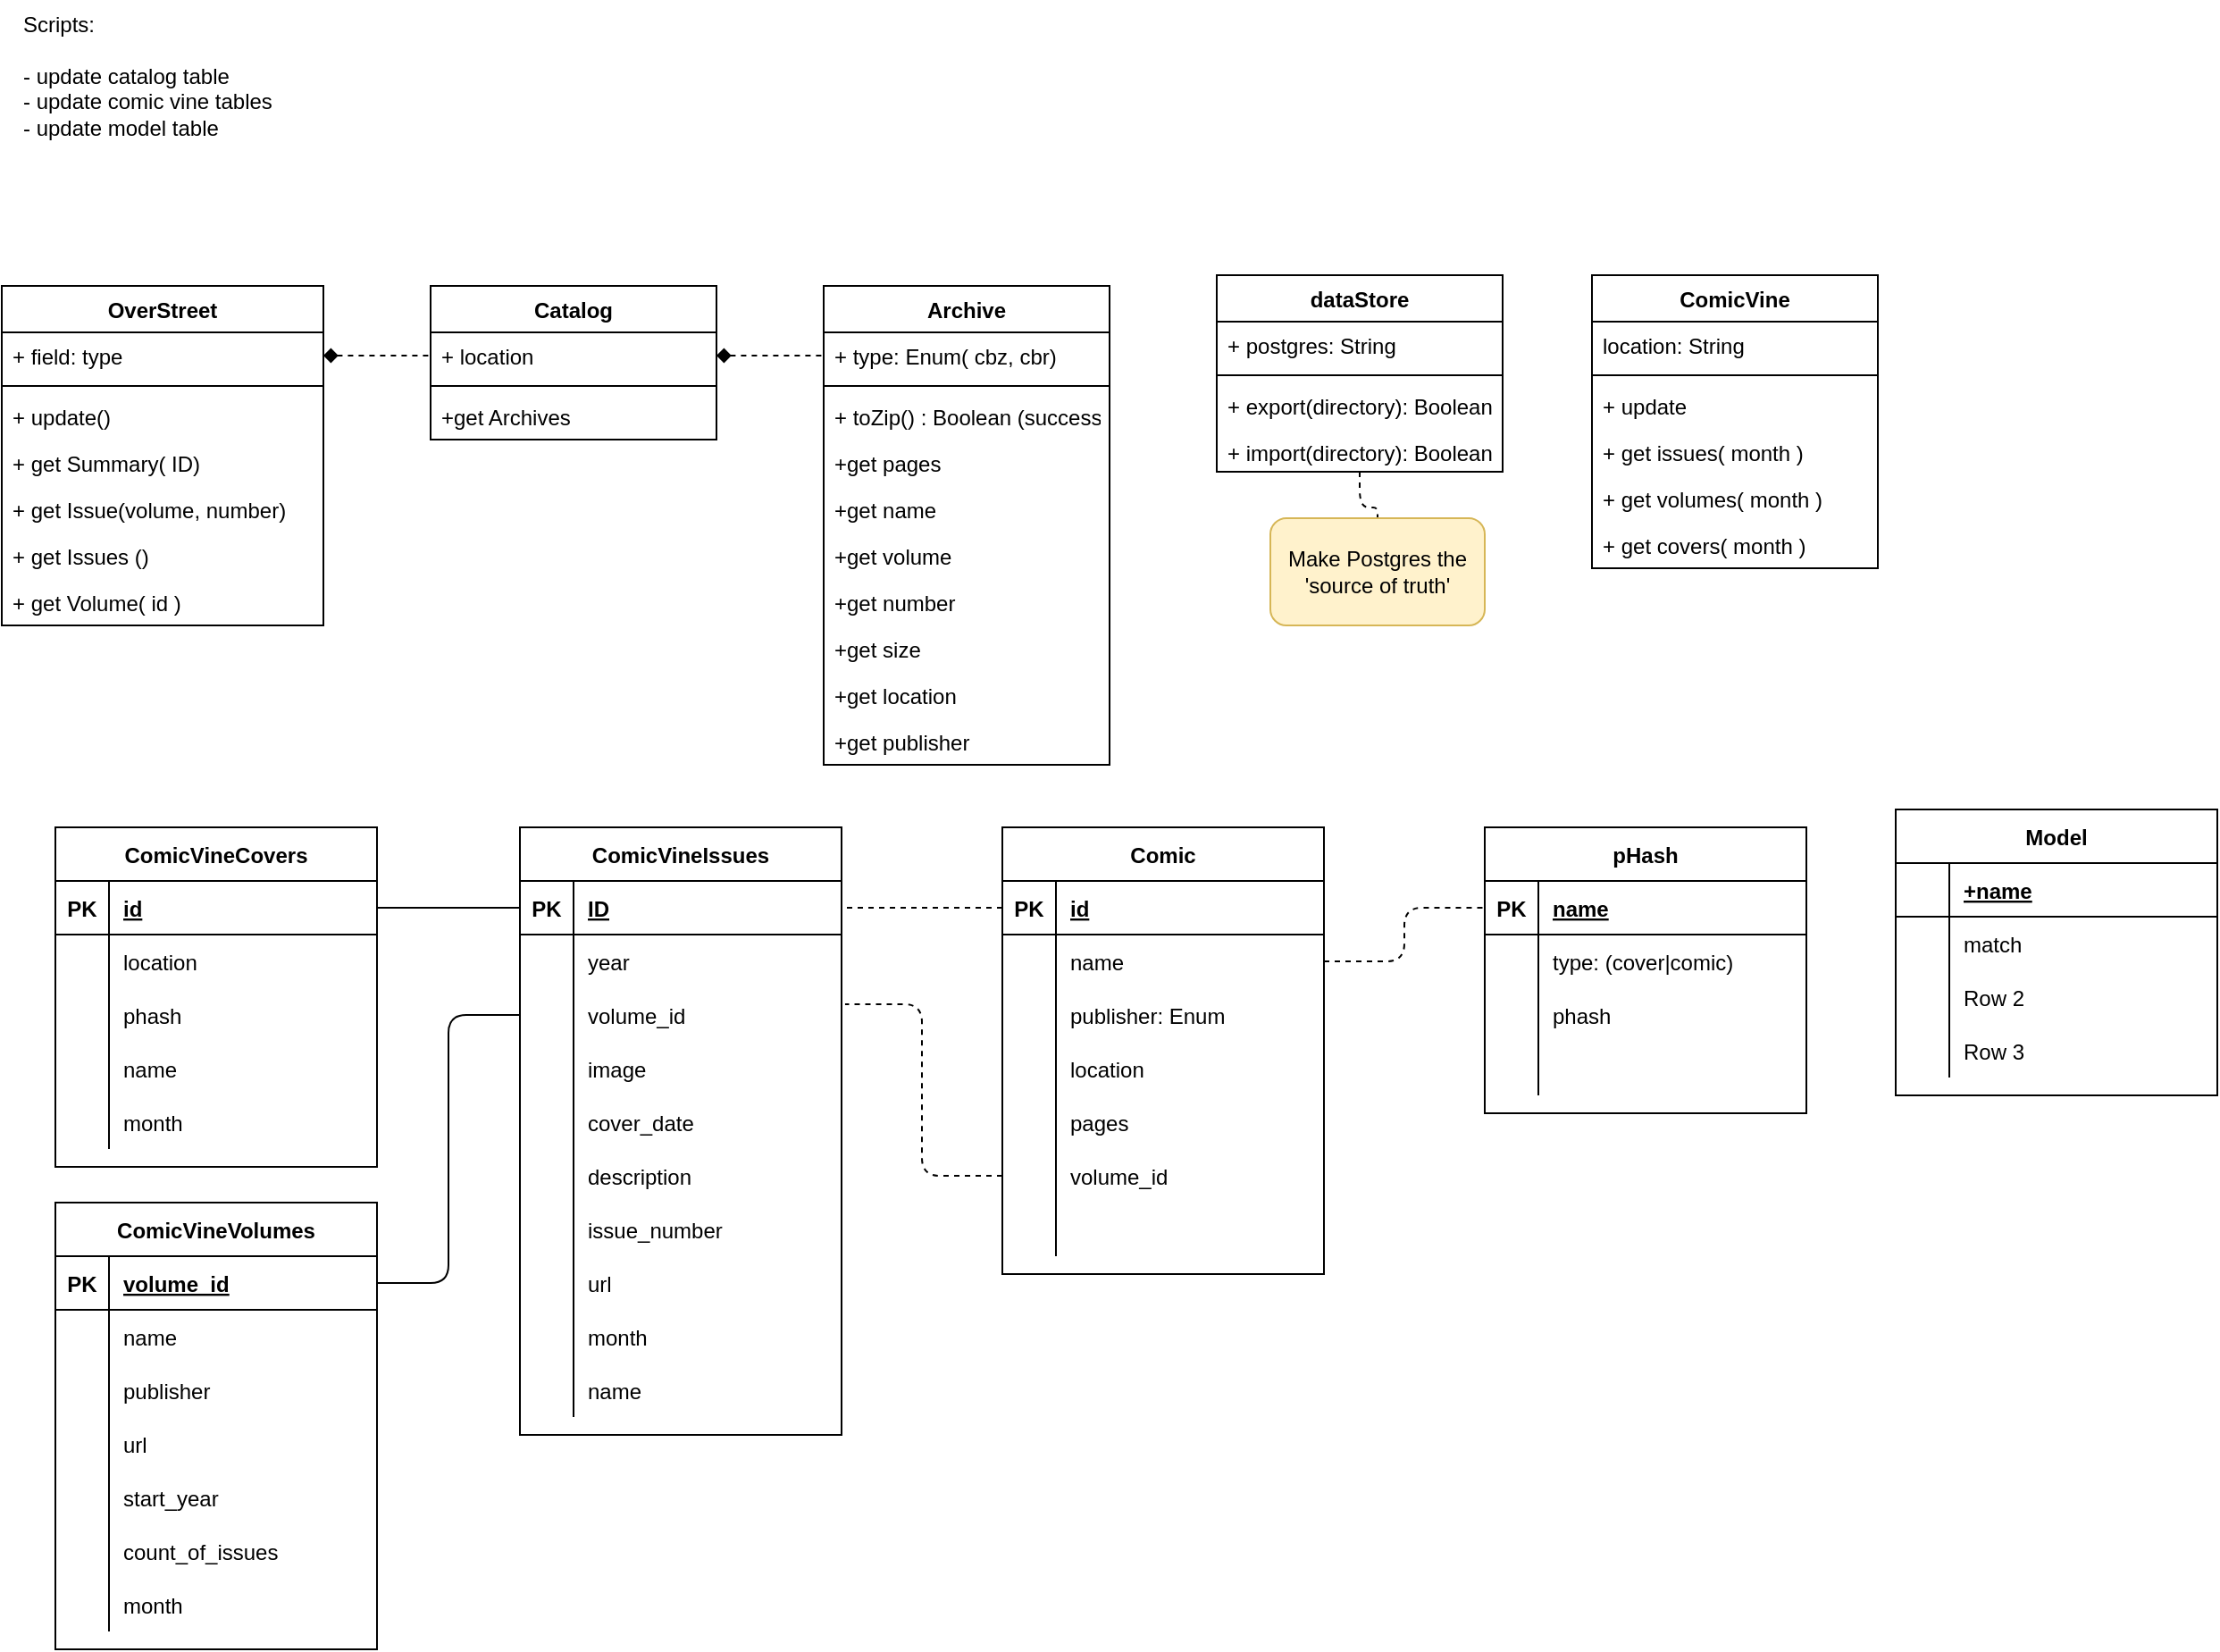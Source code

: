 <mxfile version="14.5.1" type="github">
  <diagram id="c1I_f8SyHhkU-Pk8lgE2" name="Page-1">
    <mxGraphModel dx="1041" dy="724" grid="1" gridSize="10" guides="1" tooltips="1" connect="1" arrows="1" fold="1" page="1" pageScale="1" pageWidth="850" pageHeight="1100" math="0" shadow="0">
      <root>
        <mxCell id="0" />
        <mxCell id="1" parent="0" />
        <mxCell id="1IS7BStLVFcR3rTWdyig-1" value="ComicVineIssues" style="shape=table;startSize=30;container=1;collapsible=1;childLayout=tableLayout;fixedRows=1;rowLines=0;fontStyle=1;align=center;resizeLast=1;" vertex="1" parent="1">
          <mxGeometry x="360" y="513" width="180" height="340" as="geometry">
            <mxRectangle x="330" y="240" width="70" height="30" as="alternateBounds" />
          </mxGeometry>
        </mxCell>
        <mxCell id="1IS7BStLVFcR3rTWdyig-2" value="" style="shape=partialRectangle;collapsible=0;dropTarget=0;pointerEvents=0;fillColor=none;top=0;left=0;bottom=1;right=0;points=[[0,0.5],[1,0.5]];portConstraint=eastwest;" vertex="1" parent="1IS7BStLVFcR3rTWdyig-1">
          <mxGeometry y="30" width="180" height="30" as="geometry" />
        </mxCell>
        <mxCell id="1IS7BStLVFcR3rTWdyig-3" value="PK" style="shape=partialRectangle;connectable=0;fillColor=none;top=0;left=0;bottom=0;right=0;fontStyle=1;overflow=hidden;" vertex="1" parent="1IS7BStLVFcR3rTWdyig-2">
          <mxGeometry width="30" height="30" as="geometry" />
        </mxCell>
        <mxCell id="1IS7BStLVFcR3rTWdyig-4" value="ID" style="shape=partialRectangle;connectable=0;fillColor=none;top=0;left=0;bottom=0;right=0;align=left;spacingLeft=6;fontStyle=5;overflow=hidden;" vertex="1" parent="1IS7BStLVFcR3rTWdyig-2">
          <mxGeometry x="30" width="150" height="30" as="geometry" />
        </mxCell>
        <mxCell id="1IS7BStLVFcR3rTWdyig-5" value="" style="shape=partialRectangle;collapsible=0;dropTarget=0;pointerEvents=0;fillColor=none;top=0;left=0;bottom=0;right=0;points=[[0,0.5],[1,0.5]];portConstraint=eastwest;" vertex="1" parent="1IS7BStLVFcR3rTWdyig-1">
          <mxGeometry y="60" width="180" height="30" as="geometry" />
        </mxCell>
        <mxCell id="1IS7BStLVFcR3rTWdyig-6" value="" style="shape=partialRectangle;connectable=0;fillColor=none;top=0;left=0;bottom=0;right=0;editable=1;overflow=hidden;" vertex="1" parent="1IS7BStLVFcR3rTWdyig-5">
          <mxGeometry width="30" height="30" as="geometry" />
        </mxCell>
        <mxCell id="1IS7BStLVFcR3rTWdyig-7" value="year" style="shape=partialRectangle;connectable=0;fillColor=none;top=0;left=0;bottom=0;right=0;align=left;spacingLeft=6;overflow=hidden;" vertex="1" parent="1IS7BStLVFcR3rTWdyig-5">
          <mxGeometry x="30" width="150" height="30" as="geometry" />
        </mxCell>
        <mxCell id="1IS7BStLVFcR3rTWdyig-8" value="" style="shape=partialRectangle;collapsible=0;dropTarget=0;pointerEvents=0;fillColor=none;top=0;left=0;bottom=0;right=0;points=[[0,0.5],[1,0.5]];portConstraint=eastwest;" vertex="1" parent="1IS7BStLVFcR3rTWdyig-1">
          <mxGeometry y="90" width="180" height="30" as="geometry" />
        </mxCell>
        <mxCell id="1IS7BStLVFcR3rTWdyig-9" value="" style="shape=partialRectangle;connectable=0;fillColor=none;top=0;left=0;bottom=0;right=0;editable=1;overflow=hidden;" vertex="1" parent="1IS7BStLVFcR3rTWdyig-8">
          <mxGeometry width="30" height="30" as="geometry" />
        </mxCell>
        <mxCell id="1IS7BStLVFcR3rTWdyig-10" value="volume_id" style="shape=partialRectangle;connectable=0;fillColor=none;top=0;left=0;bottom=0;right=0;align=left;spacingLeft=6;overflow=hidden;" vertex="1" parent="1IS7BStLVFcR3rTWdyig-8">
          <mxGeometry x="30" width="150" height="30" as="geometry" />
        </mxCell>
        <mxCell id="1IS7BStLVFcR3rTWdyig-11" value="" style="shape=partialRectangle;collapsible=0;dropTarget=0;pointerEvents=0;fillColor=none;top=0;left=0;bottom=0;right=0;points=[[0,0.5],[1,0.5]];portConstraint=eastwest;" vertex="1" parent="1IS7BStLVFcR3rTWdyig-1">
          <mxGeometry y="120" width="180" height="30" as="geometry" />
        </mxCell>
        <mxCell id="1IS7BStLVFcR3rTWdyig-12" value="" style="shape=partialRectangle;connectable=0;fillColor=none;top=0;left=0;bottom=0;right=0;editable=1;overflow=hidden;" vertex="1" parent="1IS7BStLVFcR3rTWdyig-11">
          <mxGeometry width="30" height="30" as="geometry" />
        </mxCell>
        <mxCell id="1IS7BStLVFcR3rTWdyig-13" value="image" style="shape=partialRectangle;connectable=0;fillColor=none;top=0;left=0;bottom=0;right=0;align=left;spacingLeft=6;overflow=hidden;" vertex="1" parent="1IS7BStLVFcR3rTWdyig-11">
          <mxGeometry x="30" width="150" height="30" as="geometry" />
        </mxCell>
        <mxCell id="1IS7BStLVFcR3rTWdyig-15" value="" style="shape=partialRectangle;collapsible=0;dropTarget=0;pointerEvents=0;fillColor=none;top=0;left=0;bottom=0;right=0;points=[[0,0.5],[1,0.5]];portConstraint=eastwest;" vertex="1" parent="1IS7BStLVFcR3rTWdyig-1">
          <mxGeometry y="150" width="180" height="30" as="geometry" />
        </mxCell>
        <mxCell id="1IS7BStLVFcR3rTWdyig-16" value="" style="shape=partialRectangle;connectable=0;fillColor=none;top=0;left=0;bottom=0;right=0;editable=1;overflow=hidden;" vertex="1" parent="1IS7BStLVFcR3rTWdyig-15">
          <mxGeometry width="30" height="30" as="geometry" />
        </mxCell>
        <mxCell id="1IS7BStLVFcR3rTWdyig-17" value="cover_date" style="shape=partialRectangle;connectable=0;fillColor=none;top=0;left=0;bottom=0;right=0;align=left;spacingLeft=6;overflow=hidden;" vertex="1" parent="1IS7BStLVFcR3rTWdyig-15">
          <mxGeometry x="30" width="150" height="30" as="geometry" />
        </mxCell>
        <mxCell id="1IS7BStLVFcR3rTWdyig-18" value="" style="shape=partialRectangle;collapsible=0;dropTarget=0;pointerEvents=0;fillColor=none;top=0;left=0;bottom=0;right=0;points=[[0,0.5],[1,0.5]];portConstraint=eastwest;" vertex="1" parent="1IS7BStLVFcR3rTWdyig-1">
          <mxGeometry y="180" width="180" height="30" as="geometry" />
        </mxCell>
        <mxCell id="1IS7BStLVFcR3rTWdyig-19" value="" style="shape=partialRectangle;connectable=0;fillColor=none;top=0;left=0;bottom=0;right=0;editable=1;overflow=hidden;" vertex="1" parent="1IS7BStLVFcR3rTWdyig-18">
          <mxGeometry width="30" height="30" as="geometry" />
        </mxCell>
        <mxCell id="1IS7BStLVFcR3rTWdyig-20" value="description" style="shape=partialRectangle;connectable=0;fillColor=none;top=0;left=0;bottom=0;right=0;align=left;spacingLeft=6;overflow=hidden;" vertex="1" parent="1IS7BStLVFcR3rTWdyig-18">
          <mxGeometry x="30" width="150" height="30" as="geometry" />
        </mxCell>
        <mxCell id="1IS7BStLVFcR3rTWdyig-21" value="" style="shape=partialRectangle;collapsible=0;dropTarget=0;pointerEvents=0;fillColor=none;top=0;left=0;bottom=0;right=0;points=[[0,0.5],[1,0.5]];portConstraint=eastwest;" vertex="1" parent="1IS7BStLVFcR3rTWdyig-1">
          <mxGeometry y="210" width="180" height="30" as="geometry" />
        </mxCell>
        <mxCell id="1IS7BStLVFcR3rTWdyig-22" value="" style="shape=partialRectangle;connectable=0;fillColor=none;top=0;left=0;bottom=0;right=0;editable=1;overflow=hidden;" vertex="1" parent="1IS7BStLVFcR3rTWdyig-21">
          <mxGeometry width="30" height="30" as="geometry" />
        </mxCell>
        <mxCell id="1IS7BStLVFcR3rTWdyig-23" value="issue_number" style="shape=partialRectangle;connectable=0;fillColor=none;top=0;left=0;bottom=0;right=0;align=left;spacingLeft=6;overflow=hidden;" vertex="1" parent="1IS7BStLVFcR3rTWdyig-21">
          <mxGeometry x="30" width="150" height="30" as="geometry" />
        </mxCell>
        <mxCell id="1IS7BStLVFcR3rTWdyig-24" value="" style="shape=partialRectangle;collapsible=0;dropTarget=0;pointerEvents=0;fillColor=none;top=0;left=0;bottom=0;right=0;points=[[0,0.5],[1,0.5]];portConstraint=eastwest;" vertex="1" parent="1IS7BStLVFcR3rTWdyig-1">
          <mxGeometry y="240" width="180" height="30" as="geometry" />
        </mxCell>
        <mxCell id="1IS7BStLVFcR3rTWdyig-25" value="" style="shape=partialRectangle;connectable=0;fillColor=none;top=0;left=0;bottom=0;right=0;editable=1;overflow=hidden;" vertex="1" parent="1IS7BStLVFcR3rTWdyig-24">
          <mxGeometry width="30" height="30" as="geometry" />
        </mxCell>
        <mxCell id="1IS7BStLVFcR3rTWdyig-26" value="url" style="shape=partialRectangle;connectable=0;fillColor=none;top=0;left=0;bottom=0;right=0;align=left;spacingLeft=6;overflow=hidden;" vertex="1" parent="1IS7BStLVFcR3rTWdyig-24">
          <mxGeometry x="30" width="150" height="30" as="geometry" />
        </mxCell>
        <mxCell id="1IS7BStLVFcR3rTWdyig-109" value="" style="shape=partialRectangle;collapsible=0;dropTarget=0;pointerEvents=0;fillColor=none;top=0;left=0;bottom=0;right=0;points=[[0,0.5],[1,0.5]];portConstraint=eastwest;" vertex="1" parent="1IS7BStLVFcR3rTWdyig-1">
          <mxGeometry y="270" width="180" height="30" as="geometry" />
        </mxCell>
        <mxCell id="1IS7BStLVFcR3rTWdyig-110" value="" style="shape=partialRectangle;connectable=0;fillColor=none;top=0;left=0;bottom=0;right=0;editable=1;overflow=hidden;" vertex="1" parent="1IS7BStLVFcR3rTWdyig-109">
          <mxGeometry width="30" height="30" as="geometry" />
        </mxCell>
        <mxCell id="1IS7BStLVFcR3rTWdyig-111" value="month" style="shape=partialRectangle;connectable=0;fillColor=none;top=0;left=0;bottom=0;right=0;align=left;spacingLeft=6;overflow=hidden;" vertex="1" parent="1IS7BStLVFcR3rTWdyig-109">
          <mxGeometry x="30" width="150" height="30" as="geometry" />
        </mxCell>
        <mxCell id="1IS7BStLVFcR3rTWdyig-192" value="" style="shape=partialRectangle;collapsible=0;dropTarget=0;pointerEvents=0;fillColor=none;top=0;left=0;bottom=0;right=0;points=[[0,0.5],[1,0.5]];portConstraint=eastwest;" vertex="1" parent="1IS7BStLVFcR3rTWdyig-1">
          <mxGeometry y="300" width="180" height="30" as="geometry" />
        </mxCell>
        <mxCell id="1IS7BStLVFcR3rTWdyig-193" value="" style="shape=partialRectangle;connectable=0;fillColor=none;top=0;left=0;bottom=0;right=0;editable=1;overflow=hidden;" vertex="1" parent="1IS7BStLVFcR3rTWdyig-192">
          <mxGeometry width="30" height="30" as="geometry" />
        </mxCell>
        <mxCell id="1IS7BStLVFcR3rTWdyig-194" value="name" style="shape=partialRectangle;connectable=0;fillColor=none;top=0;left=0;bottom=0;right=0;align=left;spacingLeft=6;overflow=hidden;" vertex="1" parent="1IS7BStLVFcR3rTWdyig-192">
          <mxGeometry x="30" width="150" height="30" as="geometry" />
        </mxCell>
        <mxCell id="1IS7BStLVFcR3rTWdyig-27" value="ComicVineCovers" style="shape=table;startSize=30;container=1;collapsible=1;childLayout=tableLayout;fixedRows=1;rowLines=0;fontStyle=1;align=center;resizeLast=1;" vertex="1" parent="1">
          <mxGeometry x="100" y="513" width="180" height="190" as="geometry" />
        </mxCell>
        <mxCell id="1IS7BStLVFcR3rTWdyig-28" value="" style="shape=partialRectangle;collapsible=0;dropTarget=0;pointerEvents=0;fillColor=none;top=0;left=0;bottom=1;right=0;points=[[0,0.5],[1,0.5]];portConstraint=eastwest;" vertex="1" parent="1IS7BStLVFcR3rTWdyig-27">
          <mxGeometry y="30" width="180" height="30" as="geometry" />
        </mxCell>
        <mxCell id="1IS7BStLVFcR3rTWdyig-29" value="PK" style="shape=partialRectangle;connectable=0;fillColor=none;top=0;left=0;bottom=0;right=0;fontStyle=1;overflow=hidden;" vertex="1" parent="1IS7BStLVFcR3rTWdyig-28">
          <mxGeometry width="30" height="30" as="geometry" />
        </mxCell>
        <mxCell id="1IS7BStLVFcR3rTWdyig-30" value="id" style="shape=partialRectangle;connectable=0;fillColor=none;top=0;left=0;bottom=0;right=0;align=left;spacingLeft=6;fontStyle=5;overflow=hidden;" vertex="1" parent="1IS7BStLVFcR3rTWdyig-28">
          <mxGeometry x="30" width="150" height="30" as="geometry" />
        </mxCell>
        <mxCell id="1IS7BStLVFcR3rTWdyig-31" value="" style="shape=partialRectangle;collapsible=0;dropTarget=0;pointerEvents=0;fillColor=none;top=0;left=0;bottom=0;right=0;points=[[0,0.5],[1,0.5]];portConstraint=eastwest;" vertex="1" parent="1IS7BStLVFcR3rTWdyig-27">
          <mxGeometry y="60" width="180" height="30" as="geometry" />
        </mxCell>
        <mxCell id="1IS7BStLVFcR3rTWdyig-32" value="" style="shape=partialRectangle;connectable=0;fillColor=none;top=0;left=0;bottom=0;right=0;editable=1;overflow=hidden;" vertex="1" parent="1IS7BStLVFcR3rTWdyig-31">
          <mxGeometry width="30" height="30" as="geometry" />
        </mxCell>
        <mxCell id="1IS7BStLVFcR3rTWdyig-33" value="location" style="shape=partialRectangle;connectable=0;fillColor=none;top=0;left=0;bottom=0;right=0;align=left;spacingLeft=6;overflow=hidden;" vertex="1" parent="1IS7BStLVFcR3rTWdyig-31">
          <mxGeometry x="30" width="150" height="30" as="geometry" />
        </mxCell>
        <mxCell id="1IS7BStLVFcR3rTWdyig-34" value="" style="shape=partialRectangle;collapsible=0;dropTarget=0;pointerEvents=0;fillColor=none;top=0;left=0;bottom=0;right=0;points=[[0,0.5],[1,0.5]];portConstraint=eastwest;" vertex="1" parent="1IS7BStLVFcR3rTWdyig-27">
          <mxGeometry y="90" width="180" height="30" as="geometry" />
        </mxCell>
        <mxCell id="1IS7BStLVFcR3rTWdyig-35" value="" style="shape=partialRectangle;connectable=0;fillColor=none;top=0;left=0;bottom=0;right=0;editable=1;overflow=hidden;" vertex="1" parent="1IS7BStLVFcR3rTWdyig-34">
          <mxGeometry width="30" height="30" as="geometry" />
        </mxCell>
        <mxCell id="1IS7BStLVFcR3rTWdyig-36" value="phash" style="shape=partialRectangle;connectable=0;fillColor=none;top=0;left=0;bottom=0;right=0;align=left;spacingLeft=6;overflow=hidden;" vertex="1" parent="1IS7BStLVFcR3rTWdyig-34">
          <mxGeometry x="30" width="150" height="30" as="geometry" />
        </mxCell>
        <mxCell id="1IS7BStLVFcR3rTWdyig-37" value="" style="shape=partialRectangle;collapsible=0;dropTarget=0;pointerEvents=0;fillColor=none;top=0;left=0;bottom=0;right=0;points=[[0,0.5],[1,0.5]];portConstraint=eastwest;" vertex="1" parent="1IS7BStLVFcR3rTWdyig-27">
          <mxGeometry y="120" width="180" height="30" as="geometry" />
        </mxCell>
        <mxCell id="1IS7BStLVFcR3rTWdyig-38" value="" style="shape=partialRectangle;connectable=0;fillColor=none;top=0;left=0;bottom=0;right=0;editable=1;overflow=hidden;" vertex="1" parent="1IS7BStLVFcR3rTWdyig-37">
          <mxGeometry width="30" height="30" as="geometry" />
        </mxCell>
        <mxCell id="1IS7BStLVFcR3rTWdyig-39" value="name" style="shape=partialRectangle;connectable=0;fillColor=none;top=0;left=0;bottom=0;right=0;align=left;spacingLeft=6;overflow=hidden;" vertex="1" parent="1IS7BStLVFcR3rTWdyig-37">
          <mxGeometry x="30" width="150" height="30" as="geometry" />
        </mxCell>
        <mxCell id="1IS7BStLVFcR3rTWdyig-98" value="" style="shape=partialRectangle;collapsible=0;dropTarget=0;pointerEvents=0;fillColor=none;top=0;left=0;bottom=0;right=0;points=[[0,0.5],[1,0.5]];portConstraint=eastwest;" vertex="1" parent="1IS7BStLVFcR3rTWdyig-27">
          <mxGeometry y="150" width="180" height="30" as="geometry" />
        </mxCell>
        <mxCell id="1IS7BStLVFcR3rTWdyig-99" value="" style="shape=partialRectangle;connectable=0;fillColor=none;top=0;left=0;bottom=0;right=0;editable=1;overflow=hidden;" vertex="1" parent="1IS7BStLVFcR3rTWdyig-98">
          <mxGeometry width="30" height="30" as="geometry" />
        </mxCell>
        <mxCell id="1IS7BStLVFcR3rTWdyig-100" value="month" style="shape=partialRectangle;connectable=0;fillColor=none;top=0;left=0;bottom=0;right=0;align=left;spacingLeft=6;overflow=hidden;" vertex="1" parent="1IS7BStLVFcR3rTWdyig-98">
          <mxGeometry x="30" width="150" height="30" as="geometry" />
        </mxCell>
        <mxCell id="1IS7BStLVFcR3rTWdyig-40" style="edgeStyle=orthogonalEdgeStyle;rounded=0;orthogonalLoop=1;jettySize=auto;html=1;exitX=0;exitY=0.5;exitDx=0;exitDy=0;entryX=1;entryY=0.5;entryDx=0;entryDy=0;endArrow=none;endFill=0;" edge="1" parent="1" source="1IS7BStLVFcR3rTWdyig-2" target="1IS7BStLVFcR3rTWdyig-28">
          <mxGeometry relative="1" as="geometry" />
        </mxCell>
        <mxCell id="1IS7BStLVFcR3rTWdyig-41" value="ComicVineVolumes" style="shape=table;startSize=30;container=1;collapsible=1;childLayout=tableLayout;fixedRows=1;rowLines=0;fontStyle=1;align=center;resizeLast=1;" vertex="1" parent="1">
          <mxGeometry x="100" y="723" width="180" height="250" as="geometry" />
        </mxCell>
        <mxCell id="1IS7BStLVFcR3rTWdyig-42" value="" style="shape=partialRectangle;collapsible=0;dropTarget=0;pointerEvents=0;fillColor=none;top=0;left=0;bottom=1;right=0;points=[[0,0.5],[1,0.5]];portConstraint=eastwest;" vertex="1" parent="1IS7BStLVFcR3rTWdyig-41">
          <mxGeometry y="30" width="180" height="30" as="geometry" />
        </mxCell>
        <mxCell id="1IS7BStLVFcR3rTWdyig-43" value="PK" style="shape=partialRectangle;connectable=0;fillColor=none;top=0;left=0;bottom=0;right=0;fontStyle=1;overflow=hidden;" vertex="1" parent="1IS7BStLVFcR3rTWdyig-42">
          <mxGeometry width="30" height="30" as="geometry" />
        </mxCell>
        <mxCell id="1IS7BStLVFcR3rTWdyig-44" value="volume_id" style="shape=partialRectangle;connectable=0;fillColor=none;top=0;left=0;bottom=0;right=0;align=left;spacingLeft=6;fontStyle=5;overflow=hidden;" vertex="1" parent="1IS7BStLVFcR3rTWdyig-42">
          <mxGeometry x="30" width="150" height="30" as="geometry" />
        </mxCell>
        <mxCell id="1IS7BStLVFcR3rTWdyig-45" value="" style="shape=partialRectangle;collapsible=0;dropTarget=0;pointerEvents=0;fillColor=none;top=0;left=0;bottom=0;right=0;points=[[0,0.5],[1,0.5]];portConstraint=eastwest;" vertex="1" parent="1IS7BStLVFcR3rTWdyig-41">
          <mxGeometry y="60" width="180" height="30" as="geometry" />
        </mxCell>
        <mxCell id="1IS7BStLVFcR3rTWdyig-46" value="" style="shape=partialRectangle;connectable=0;fillColor=none;top=0;left=0;bottom=0;right=0;editable=1;overflow=hidden;" vertex="1" parent="1IS7BStLVFcR3rTWdyig-45">
          <mxGeometry width="30" height="30" as="geometry" />
        </mxCell>
        <mxCell id="1IS7BStLVFcR3rTWdyig-47" value="name" style="shape=partialRectangle;connectable=0;fillColor=none;top=0;left=0;bottom=0;right=0;align=left;spacingLeft=6;overflow=hidden;" vertex="1" parent="1IS7BStLVFcR3rTWdyig-45">
          <mxGeometry x="30" width="150" height="30" as="geometry" />
        </mxCell>
        <mxCell id="1IS7BStLVFcR3rTWdyig-48" value="" style="shape=partialRectangle;collapsible=0;dropTarget=0;pointerEvents=0;fillColor=none;top=0;left=0;bottom=0;right=0;points=[[0,0.5],[1,0.5]];portConstraint=eastwest;" vertex="1" parent="1IS7BStLVFcR3rTWdyig-41">
          <mxGeometry y="90" width="180" height="30" as="geometry" />
        </mxCell>
        <mxCell id="1IS7BStLVFcR3rTWdyig-49" value="" style="shape=partialRectangle;connectable=0;fillColor=none;top=0;left=0;bottom=0;right=0;editable=1;overflow=hidden;" vertex="1" parent="1IS7BStLVFcR3rTWdyig-48">
          <mxGeometry width="30" height="30" as="geometry" />
        </mxCell>
        <mxCell id="1IS7BStLVFcR3rTWdyig-50" value="publisher" style="shape=partialRectangle;connectable=0;fillColor=none;top=0;left=0;bottom=0;right=0;align=left;spacingLeft=6;overflow=hidden;" vertex="1" parent="1IS7BStLVFcR3rTWdyig-48">
          <mxGeometry x="30" width="150" height="30" as="geometry" />
        </mxCell>
        <mxCell id="1IS7BStLVFcR3rTWdyig-51" value="" style="shape=partialRectangle;collapsible=0;dropTarget=0;pointerEvents=0;fillColor=none;top=0;left=0;bottom=0;right=0;points=[[0,0.5],[1,0.5]];portConstraint=eastwest;" vertex="1" parent="1IS7BStLVFcR3rTWdyig-41">
          <mxGeometry y="120" width="180" height="30" as="geometry" />
        </mxCell>
        <mxCell id="1IS7BStLVFcR3rTWdyig-52" value="" style="shape=partialRectangle;connectable=0;fillColor=none;top=0;left=0;bottom=0;right=0;editable=1;overflow=hidden;" vertex="1" parent="1IS7BStLVFcR3rTWdyig-51">
          <mxGeometry width="30" height="30" as="geometry" />
        </mxCell>
        <mxCell id="1IS7BStLVFcR3rTWdyig-53" value="url" style="shape=partialRectangle;connectable=0;fillColor=none;top=0;left=0;bottom=0;right=0;align=left;spacingLeft=6;overflow=hidden;" vertex="1" parent="1IS7BStLVFcR3rTWdyig-51">
          <mxGeometry x="30" width="150" height="30" as="geometry" />
        </mxCell>
        <mxCell id="1IS7BStLVFcR3rTWdyig-55" value="" style="shape=partialRectangle;collapsible=0;dropTarget=0;pointerEvents=0;fillColor=none;top=0;left=0;bottom=0;right=0;points=[[0,0.5],[1,0.5]];portConstraint=eastwest;" vertex="1" parent="1IS7BStLVFcR3rTWdyig-41">
          <mxGeometry y="150" width="180" height="30" as="geometry" />
        </mxCell>
        <mxCell id="1IS7BStLVFcR3rTWdyig-56" value="" style="shape=partialRectangle;connectable=0;fillColor=none;top=0;left=0;bottom=0;right=0;editable=1;overflow=hidden;" vertex="1" parent="1IS7BStLVFcR3rTWdyig-55">
          <mxGeometry width="30" height="30" as="geometry" />
        </mxCell>
        <mxCell id="1IS7BStLVFcR3rTWdyig-57" value="start_year" style="shape=partialRectangle;connectable=0;fillColor=none;top=0;left=0;bottom=0;right=0;align=left;spacingLeft=6;overflow=hidden;" vertex="1" parent="1IS7BStLVFcR3rTWdyig-55">
          <mxGeometry x="30" width="150" height="30" as="geometry" />
        </mxCell>
        <mxCell id="1IS7BStLVFcR3rTWdyig-58" value="" style="shape=partialRectangle;collapsible=0;dropTarget=0;pointerEvents=0;fillColor=none;top=0;left=0;bottom=0;right=0;points=[[0,0.5],[1,0.5]];portConstraint=eastwest;" vertex="1" parent="1IS7BStLVFcR3rTWdyig-41">
          <mxGeometry y="180" width="180" height="30" as="geometry" />
        </mxCell>
        <mxCell id="1IS7BStLVFcR3rTWdyig-59" value="" style="shape=partialRectangle;connectable=0;fillColor=none;top=0;left=0;bottom=0;right=0;editable=1;overflow=hidden;" vertex="1" parent="1IS7BStLVFcR3rTWdyig-58">
          <mxGeometry width="30" height="30" as="geometry" />
        </mxCell>
        <mxCell id="1IS7BStLVFcR3rTWdyig-60" value="count_of_issues" style="shape=partialRectangle;connectable=0;fillColor=none;top=0;left=0;bottom=0;right=0;align=left;spacingLeft=6;overflow=hidden;" vertex="1" parent="1IS7BStLVFcR3rTWdyig-58">
          <mxGeometry x="30" width="150" height="30" as="geometry" />
        </mxCell>
        <mxCell id="1IS7BStLVFcR3rTWdyig-115" value="" style="shape=partialRectangle;collapsible=0;dropTarget=0;pointerEvents=0;fillColor=none;top=0;left=0;bottom=0;right=0;points=[[0,0.5],[1,0.5]];portConstraint=eastwest;" vertex="1" parent="1IS7BStLVFcR3rTWdyig-41">
          <mxGeometry y="210" width="180" height="30" as="geometry" />
        </mxCell>
        <mxCell id="1IS7BStLVFcR3rTWdyig-116" value="" style="shape=partialRectangle;connectable=0;fillColor=none;top=0;left=0;bottom=0;right=0;editable=1;overflow=hidden;" vertex="1" parent="1IS7BStLVFcR3rTWdyig-115">
          <mxGeometry width="30" height="30" as="geometry" />
        </mxCell>
        <mxCell id="1IS7BStLVFcR3rTWdyig-117" value="month" style="shape=partialRectangle;connectable=0;fillColor=none;top=0;left=0;bottom=0;right=0;align=left;spacingLeft=6;overflow=hidden;" vertex="1" parent="1IS7BStLVFcR3rTWdyig-115">
          <mxGeometry x="30" width="150" height="30" as="geometry" />
        </mxCell>
        <mxCell id="1IS7BStLVFcR3rTWdyig-54" style="edgeStyle=orthogonalEdgeStyle;rounded=1;orthogonalLoop=1;jettySize=auto;html=1;exitX=1;exitY=0.5;exitDx=0;exitDy=0;endArrow=none;endFill=0;" edge="1" parent="1" source="1IS7BStLVFcR3rTWdyig-42" target="1IS7BStLVFcR3rTWdyig-8">
          <mxGeometry relative="1" as="geometry" />
        </mxCell>
        <mxCell id="1IS7BStLVFcR3rTWdyig-61" value="Comic" style="shape=table;startSize=30;container=1;collapsible=1;childLayout=tableLayout;fixedRows=1;rowLines=0;fontStyle=1;align=center;resizeLast=1;" vertex="1" parent="1">
          <mxGeometry x="630" y="513" width="180" height="250" as="geometry" />
        </mxCell>
        <mxCell id="1IS7BStLVFcR3rTWdyig-62" value="" style="shape=partialRectangle;collapsible=0;dropTarget=0;pointerEvents=0;fillColor=none;top=0;left=0;bottom=1;right=0;points=[[0,0.5],[1,0.5]];portConstraint=eastwest;" vertex="1" parent="1IS7BStLVFcR3rTWdyig-61">
          <mxGeometry y="30" width="180" height="30" as="geometry" />
        </mxCell>
        <mxCell id="1IS7BStLVFcR3rTWdyig-63" value="PK" style="shape=partialRectangle;connectable=0;fillColor=none;top=0;left=0;bottom=0;right=0;fontStyle=1;overflow=hidden;" vertex="1" parent="1IS7BStLVFcR3rTWdyig-62">
          <mxGeometry width="30" height="30" as="geometry" />
        </mxCell>
        <mxCell id="1IS7BStLVFcR3rTWdyig-64" value="id" style="shape=partialRectangle;connectable=0;fillColor=none;top=0;left=0;bottom=0;right=0;align=left;spacingLeft=6;fontStyle=5;overflow=hidden;" vertex="1" parent="1IS7BStLVFcR3rTWdyig-62">
          <mxGeometry x="30" width="150" height="30" as="geometry" />
        </mxCell>
        <mxCell id="1IS7BStLVFcR3rTWdyig-65" value="" style="shape=partialRectangle;collapsible=0;dropTarget=0;pointerEvents=0;fillColor=none;top=0;left=0;bottom=0;right=0;points=[[0,0.5],[1,0.5]];portConstraint=eastwest;" vertex="1" parent="1IS7BStLVFcR3rTWdyig-61">
          <mxGeometry y="60" width="180" height="30" as="geometry" />
        </mxCell>
        <mxCell id="1IS7BStLVFcR3rTWdyig-66" value="" style="shape=partialRectangle;connectable=0;fillColor=none;top=0;left=0;bottom=0;right=0;editable=1;overflow=hidden;" vertex="1" parent="1IS7BStLVFcR3rTWdyig-65">
          <mxGeometry width="30" height="30" as="geometry" />
        </mxCell>
        <mxCell id="1IS7BStLVFcR3rTWdyig-67" value="name" style="shape=partialRectangle;connectable=0;fillColor=none;top=0;left=0;bottom=0;right=0;align=left;spacingLeft=6;overflow=hidden;" vertex="1" parent="1IS7BStLVFcR3rTWdyig-65">
          <mxGeometry x="30" width="150" height="30" as="geometry" />
        </mxCell>
        <mxCell id="1IS7BStLVFcR3rTWdyig-71" value="" style="shape=partialRectangle;collapsible=0;dropTarget=0;pointerEvents=0;fillColor=none;top=0;left=0;bottom=0;right=0;points=[[0,0.5],[1,0.5]];portConstraint=eastwest;" vertex="1" parent="1IS7BStLVFcR3rTWdyig-61">
          <mxGeometry y="90" width="180" height="30" as="geometry" />
        </mxCell>
        <mxCell id="1IS7BStLVFcR3rTWdyig-72" value="" style="shape=partialRectangle;connectable=0;fillColor=none;top=0;left=0;bottom=0;right=0;editable=1;overflow=hidden;" vertex="1" parent="1IS7BStLVFcR3rTWdyig-71">
          <mxGeometry width="30" height="30" as="geometry" />
        </mxCell>
        <mxCell id="1IS7BStLVFcR3rTWdyig-73" value="publisher: Enum" style="shape=partialRectangle;connectable=0;fillColor=none;top=0;left=0;bottom=0;right=0;align=left;spacingLeft=6;overflow=hidden;" vertex="1" parent="1IS7BStLVFcR3rTWdyig-71">
          <mxGeometry x="30" width="150" height="30" as="geometry" />
        </mxCell>
        <mxCell id="1IS7BStLVFcR3rTWdyig-87" value="" style="shape=partialRectangle;collapsible=0;dropTarget=0;pointerEvents=0;fillColor=none;top=0;left=0;bottom=0;right=0;points=[[0,0.5],[1,0.5]];portConstraint=eastwest;" vertex="1" parent="1IS7BStLVFcR3rTWdyig-61">
          <mxGeometry y="120" width="180" height="30" as="geometry" />
        </mxCell>
        <mxCell id="1IS7BStLVFcR3rTWdyig-88" value="" style="shape=partialRectangle;connectable=0;fillColor=none;top=0;left=0;bottom=0;right=0;editable=1;overflow=hidden;" vertex="1" parent="1IS7BStLVFcR3rTWdyig-87">
          <mxGeometry width="30" height="30" as="geometry" />
        </mxCell>
        <mxCell id="1IS7BStLVFcR3rTWdyig-89" value="location" style="shape=partialRectangle;connectable=0;fillColor=none;top=0;left=0;bottom=0;right=0;align=left;spacingLeft=6;overflow=hidden;" vertex="1" parent="1IS7BStLVFcR3rTWdyig-87">
          <mxGeometry x="30" width="150" height="30" as="geometry" />
        </mxCell>
        <mxCell id="1IS7BStLVFcR3rTWdyig-90" value="" style="shape=partialRectangle;collapsible=0;dropTarget=0;pointerEvents=0;fillColor=none;top=0;left=0;bottom=0;right=0;points=[[0,0.5],[1,0.5]];portConstraint=eastwest;" vertex="1" parent="1IS7BStLVFcR3rTWdyig-61">
          <mxGeometry y="150" width="180" height="30" as="geometry" />
        </mxCell>
        <mxCell id="1IS7BStLVFcR3rTWdyig-91" value="" style="shape=partialRectangle;connectable=0;fillColor=none;top=0;left=0;bottom=0;right=0;editable=1;overflow=hidden;" vertex="1" parent="1IS7BStLVFcR3rTWdyig-90">
          <mxGeometry width="30" height="30" as="geometry" />
        </mxCell>
        <mxCell id="1IS7BStLVFcR3rTWdyig-92" value="pages" style="shape=partialRectangle;connectable=0;fillColor=none;top=0;left=0;bottom=0;right=0;align=left;spacingLeft=6;overflow=hidden;" vertex="1" parent="1IS7BStLVFcR3rTWdyig-90">
          <mxGeometry x="30" width="150" height="30" as="geometry" />
        </mxCell>
        <mxCell id="1IS7BStLVFcR3rTWdyig-94" value="" style="shape=partialRectangle;collapsible=0;dropTarget=0;pointerEvents=0;fillColor=none;top=0;left=0;bottom=0;right=0;points=[[0,0.5],[1,0.5]];portConstraint=eastwest;" vertex="1" parent="1IS7BStLVFcR3rTWdyig-61">
          <mxGeometry y="180" width="180" height="30" as="geometry" />
        </mxCell>
        <mxCell id="1IS7BStLVFcR3rTWdyig-95" value="" style="shape=partialRectangle;connectable=0;fillColor=none;top=0;left=0;bottom=0;right=0;editable=1;overflow=hidden;" vertex="1" parent="1IS7BStLVFcR3rTWdyig-94">
          <mxGeometry width="30" height="30" as="geometry" />
        </mxCell>
        <mxCell id="1IS7BStLVFcR3rTWdyig-96" value="volume_id" style="shape=partialRectangle;connectable=0;fillColor=none;top=0;left=0;bottom=0;right=0;align=left;spacingLeft=6;overflow=hidden;" vertex="1" parent="1IS7BStLVFcR3rTWdyig-94">
          <mxGeometry x="30" width="150" height="30" as="geometry" />
        </mxCell>
        <mxCell id="1IS7BStLVFcR3rTWdyig-68" value="" style="shape=partialRectangle;collapsible=0;dropTarget=0;pointerEvents=0;fillColor=none;top=0;left=0;bottom=0;right=0;points=[[0,0.5],[1,0.5]];portConstraint=eastwest;" vertex="1" parent="1IS7BStLVFcR3rTWdyig-61">
          <mxGeometry y="210" width="180" height="30" as="geometry" />
        </mxCell>
        <mxCell id="1IS7BStLVFcR3rTWdyig-69" value="" style="shape=partialRectangle;connectable=0;fillColor=none;top=0;left=0;bottom=0;right=0;editable=1;overflow=hidden;" vertex="1" parent="1IS7BStLVFcR3rTWdyig-68">
          <mxGeometry width="30" height="30" as="geometry" />
        </mxCell>
        <mxCell id="1IS7BStLVFcR3rTWdyig-70" value="" style="shape=partialRectangle;connectable=0;fillColor=none;top=0;left=0;bottom=0;right=0;align=left;spacingLeft=6;overflow=hidden;" vertex="1" parent="1IS7BStLVFcR3rTWdyig-68">
          <mxGeometry x="30" width="150" height="30" as="geometry" />
        </mxCell>
        <mxCell id="1IS7BStLVFcR3rTWdyig-93" style="edgeStyle=orthogonalEdgeStyle;rounded=1;orthogonalLoop=1;jettySize=auto;html=1;exitX=0;exitY=0.5;exitDx=0;exitDy=0;entryX=1;entryY=0.5;entryDx=0;entryDy=0;endArrow=none;endFill=0;dashed=1;" edge="1" parent="1" source="1IS7BStLVFcR3rTWdyig-62" target="1IS7BStLVFcR3rTWdyig-2">
          <mxGeometry relative="1" as="geometry" />
        </mxCell>
        <mxCell id="1IS7BStLVFcR3rTWdyig-97" style="edgeStyle=orthogonalEdgeStyle;rounded=1;orthogonalLoop=1;jettySize=auto;html=1;exitX=0;exitY=0.5;exitDx=0;exitDy=0;entryX=1.011;entryY=0.3;entryDx=0;entryDy=0;entryPerimeter=0;dashed=1;endArrow=none;endFill=0;" edge="1" parent="1" source="1IS7BStLVFcR3rTWdyig-94" target="1IS7BStLVFcR3rTWdyig-8">
          <mxGeometry relative="1" as="geometry" />
        </mxCell>
        <mxCell id="1IS7BStLVFcR3rTWdyig-101" value="ComicVine" style="swimlane;fontStyle=1;align=center;verticalAlign=top;childLayout=stackLayout;horizontal=1;startSize=26;horizontalStack=0;resizeParent=1;resizeParentMax=0;resizeLast=0;collapsible=1;marginBottom=0;" vertex="1" parent="1">
          <mxGeometry x="960" y="204" width="160" height="164" as="geometry" />
        </mxCell>
        <mxCell id="1IS7BStLVFcR3rTWdyig-102" value="location: String" style="text;strokeColor=none;fillColor=none;align=left;verticalAlign=top;spacingLeft=4;spacingRight=4;overflow=hidden;rotatable=0;points=[[0,0.5],[1,0.5]];portConstraint=eastwest;" vertex="1" parent="1IS7BStLVFcR3rTWdyig-101">
          <mxGeometry y="26" width="160" height="26" as="geometry" />
        </mxCell>
        <mxCell id="1IS7BStLVFcR3rTWdyig-103" value="" style="line;strokeWidth=1;fillColor=none;align=left;verticalAlign=middle;spacingTop=-1;spacingLeft=3;spacingRight=3;rotatable=0;labelPosition=right;points=[];portConstraint=eastwest;" vertex="1" parent="1IS7BStLVFcR3rTWdyig-101">
          <mxGeometry y="52" width="160" height="8" as="geometry" />
        </mxCell>
        <mxCell id="1IS7BStLVFcR3rTWdyig-104" value="+ update" style="text;strokeColor=none;fillColor=none;align=left;verticalAlign=top;spacingLeft=4;spacingRight=4;overflow=hidden;rotatable=0;points=[[0,0.5],[1,0.5]];portConstraint=eastwest;" vertex="1" parent="1IS7BStLVFcR3rTWdyig-101">
          <mxGeometry y="60" width="160" height="26" as="geometry" />
        </mxCell>
        <mxCell id="1IS7BStLVFcR3rTWdyig-105" value="+ get issues( month )" style="text;strokeColor=none;fillColor=none;align=left;verticalAlign=top;spacingLeft=4;spacingRight=4;overflow=hidden;rotatable=0;points=[[0,0.5],[1,0.5]];portConstraint=eastwest;" vertex="1" parent="1IS7BStLVFcR3rTWdyig-101">
          <mxGeometry y="86" width="160" height="26" as="geometry" />
        </mxCell>
        <mxCell id="1IS7BStLVFcR3rTWdyig-107" value="+ get volumes( month )" style="text;strokeColor=none;fillColor=none;align=left;verticalAlign=top;spacingLeft=4;spacingRight=4;overflow=hidden;rotatable=0;points=[[0,0.5],[1,0.5]];portConstraint=eastwest;" vertex="1" parent="1IS7BStLVFcR3rTWdyig-101">
          <mxGeometry y="112" width="160" height="26" as="geometry" />
        </mxCell>
        <mxCell id="1IS7BStLVFcR3rTWdyig-108" value="+ get covers( month )" style="text;strokeColor=none;fillColor=none;align=left;verticalAlign=top;spacingLeft=4;spacingRight=4;overflow=hidden;rotatable=0;points=[[0,0.5],[1,0.5]];portConstraint=eastwest;" vertex="1" parent="1IS7BStLVFcR3rTWdyig-101">
          <mxGeometry y="138" width="160" height="26" as="geometry" />
        </mxCell>
        <mxCell id="1IS7BStLVFcR3rTWdyig-118" value="Archive" style="swimlane;fontStyle=1;align=center;verticalAlign=top;childLayout=stackLayout;horizontal=1;startSize=26;horizontalStack=0;resizeParent=1;resizeParentMax=0;resizeLast=0;collapsible=1;marginBottom=0;" vertex="1" parent="1">
          <mxGeometry x="530" y="210" width="160" height="268" as="geometry" />
        </mxCell>
        <mxCell id="1IS7BStLVFcR3rTWdyig-119" value="+ type: Enum( cbz, cbr)" style="text;strokeColor=none;fillColor=none;align=left;verticalAlign=top;spacingLeft=4;spacingRight=4;overflow=hidden;rotatable=0;points=[[0,0.5],[1,0.5]];portConstraint=eastwest;" vertex="1" parent="1IS7BStLVFcR3rTWdyig-118">
          <mxGeometry y="26" width="160" height="26" as="geometry" />
        </mxCell>
        <mxCell id="1IS7BStLVFcR3rTWdyig-120" value="" style="line;strokeWidth=1;fillColor=none;align=left;verticalAlign=middle;spacingTop=-1;spacingLeft=3;spacingRight=3;rotatable=0;labelPosition=right;points=[];portConstraint=eastwest;" vertex="1" parent="1IS7BStLVFcR3rTWdyig-118">
          <mxGeometry y="52" width="160" height="8" as="geometry" />
        </mxCell>
        <mxCell id="1IS7BStLVFcR3rTWdyig-121" value="+ toZip() : Boolean (success)" style="text;strokeColor=none;fillColor=none;align=left;verticalAlign=top;spacingLeft=4;spacingRight=4;overflow=hidden;rotatable=0;points=[[0,0.5],[1,0.5]];portConstraint=eastwest;" vertex="1" parent="1IS7BStLVFcR3rTWdyig-118">
          <mxGeometry y="60" width="160" height="26" as="geometry" />
        </mxCell>
        <mxCell id="1IS7BStLVFcR3rTWdyig-122" value="+get pages" style="text;strokeColor=none;fillColor=none;align=left;verticalAlign=top;spacingLeft=4;spacingRight=4;overflow=hidden;rotatable=0;points=[[0,0.5],[1,0.5]];portConstraint=eastwest;" vertex="1" parent="1IS7BStLVFcR3rTWdyig-118">
          <mxGeometry y="86" width="160" height="26" as="geometry" />
        </mxCell>
        <mxCell id="1IS7BStLVFcR3rTWdyig-123" value="+get name" style="text;strokeColor=none;fillColor=none;align=left;verticalAlign=top;spacingLeft=4;spacingRight=4;overflow=hidden;rotatable=0;points=[[0,0.5],[1,0.5]];portConstraint=eastwest;" vertex="1" parent="1IS7BStLVFcR3rTWdyig-118">
          <mxGeometry y="112" width="160" height="26" as="geometry" />
        </mxCell>
        <mxCell id="1IS7BStLVFcR3rTWdyig-124" value="+get volume" style="text;strokeColor=none;fillColor=none;align=left;verticalAlign=top;spacingLeft=4;spacingRight=4;overflow=hidden;rotatable=0;points=[[0,0.5],[1,0.5]];portConstraint=eastwest;" vertex="1" parent="1IS7BStLVFcR3rTWdyig-118">
          <mxGeometry y="138" width="160" height="26" as="geometry" />
        </mxCell>
        <mxCell id="1IS7BStLVFcR3rTWdyig-125" value="+get number" style="text;strokeColor=none;fillColor=none;align=left;verticalAlign=top;spacingLeft=4;spacingRight=4;overflow=hidden;rotatable=0;points=[[0,0.5],[1,0.5]];portConstraint=eastwest;" vertex="1" parent="1IS7BStLVFcR3rTWdyig-118">
          <mxGeometry y="164" width="160" height="26" as="geometry" />
        </mxCell>
        <mxCell id="1IS7BStLVFcR3rTWdyig-126" value="+get size" style="text;strokeColor=none;fillColor=none;align=left;verticalAlign=top;spacingLeft=4;spacingRight=4;overflow=hidden;rotatable=0;points=[[0,0.5],[1,0.5]];portConstraint=eastwest;" vertex="1" parent="1IS7BStLVFcR3rTWdyig-118">
          <mxGeometry y="190" width="160" height="26" as="geometry" />
        </mxCell>
        <mxCell id="1IS7BStLVFcR3rTWdyig-127" value="+get location" style="text;strokeColor=none;fillColor=none;align=left;verticalAlign=top;spacingLeft=4;spacingRight=4;overflow=hidden;rotatable=0;points=[[0,0.5],[1,0.5]];portConstraint=eastwest;" vertex="1" parent="1IS7BStLVFcR3rTWdyig-118">
          <mxGeometry y="216" width="160" height="26" as="geometry" />
        </mxCell>
        <mxCell id="1IS7BStLVFcR3rTWdyig-128" value="+get publisher" style="text;strokeColor=none;fillColor=none;align=left;verticalAlign=top;spacingLeft=4;spacingRight=4;overflow=hidden;rotatable=0;points=[[0,0.5],[1,0.5]];portConstraint=eastwest;" vertex="1" parent="1IS7BStLVFcR3rTWdyig-118">
          <mxGeometry y="242" width="160" height="26" as="geometry" />
        </mxCell>
        <mxCell id="1IS7BStLVFcR3rTWdyig-129" value="OverStreet" style="swimlane;fontStyle=1;align=center;verticalAlign=top;childLayout=stackLayout;horizontal=1;startSize=26;horizontalStack=0;resizeParent=1;resizeParentMax=0;resizeLast=0;collapsible=1;marginBottom=0;" vertex="1" parent="1">
          <mxGeometry x="70" y="210" width="180" height="190" as="geometry">
            <mxRectangle x="190" y="37" width="90" height="26" as="alternateBounds" />
          </mxGeometry>
        </mxCell>
        <mxCell id="1IS7BStLVFcR3rTWdyig-130" value="+ field: type" style="text;strokeColor=none;fillColor=none;align=left;verticalAlign=top;spacingLeft=4;spacingRight=4;overflow=hidden;rotatable=0;points=[[0,0.5],[1,0.5]];portConstraint=eastwest;" vertex="1" parent="1IS7BStLVFcR3rTWdyig-129">
          <mxGeometry y="26" width="180" height="26" as="geometry" />
        </mxCell>
        <mxCell id="1IS7BStLVFcR3rTWdyig-131" value="" style="line;strokeWidth=1;fillColor=none;align=left;verticalAlign=middle;spacingTop=-1;spacingLeft=3;spacingRight=3;rotatable=0;labelPosition=right;points=[];portConstraint=eastwest;" vertex="1" parent="1IS7BStLVFcR3rTWdyig-129">
          <mxGeometry y="52" width="180" height="8" as="geometry" />
        </mxCell>
        <mxCell id="1IS7BStLVFcR3rTWdyig-132" value="+ update()" style="text;strokeColor=none;fillColor=none;align=left;verticalAlign=top;spacingLeft=4;spacingRight=4;overflow=hidden;rotatable=0;points=[[0,0.5],[1,0.5]];portConstraint=eastwest;" vertex="1" parent="1IS7BStLVFcR3rTWdyig-129">
          <mxGeometry y="60" width="180" height="26" as="geometry" />
        </mxCell>
        <mxCell id="1IS7BStLVFcR3rTWdyig-140" value="+ get Summary( ID)" style="text;strokeColor=none;fillColor=none;align=left;verticalAlign=top;spacingLeft=4;spacingRight=4;overflow=hidden;rotatable=0;points=[[0,0.5],[1,0.5]];portConstraint=eastwest;" vertex="1" parent="1IS7BStLVFcR3rTWdyig-129">
          <mxGeometry y="86" width="180" height="26" as="geometry" />
        </mxCell>
        <mxCell id="1IS7BStLVFcR3rTWdyig-141" value="+ get Issue(volume, number)" style="text;strokeColor=none;fillColor=none;align=left;verticalAlign=top;spacingLeft=4;spacingRight=4;overflow=hidden;rotatable=0;points=[[0,0.5],[1,0.5]];portConstraint=eastwest;" vertex="1" parent="1IS7BStLVFcR3rTWdyig-129">
          <mxGeometry y="112" width="180" height="26" as="geometry" />
        </mxCell>
        <mxCell id="1IS7BStLVFcR3rTWdyig-155" value="+ get Issues ()" style="text;strokeColor=none;fillColor=none;align=left;verticalAlign=top;spacingLeft=4;spacingRight=4;overflow=hidden;rotatable=0;points=[[0,0.5],[1,0.5]];portConstraint=eastwest;" vertex="1" parent="1IS7BStLVFcR3rTWdyig-129">
          <mxGeometry y="138" width="180" height="26" as="geometry" />
        </mxCell>
        <mxCell id="1IS7BStLVFcR3rTWdyig-156" value="+ get Volume( id )" style="text;strokeColor=none;fillColor=none;align=left;verticalAlign=top;spacingLeft=4;spacingRight=4;overflow=hidden;rotatable=0;points=[[0,0.5],[1,0.5]];portConstraint=eastwest;" vertex="1" parent="1IS7BStLVFcR3rTWdyig-129">
          <mxGeometry y="164" width="180" height="26" as="geometry" />
        </mxCell>
        <mxCell id="1IS7BStLVFcR3rTWdyig-133" value="Catalog" style="swimlane;fontStyle=1;align=center;verticalAlign=top;childLayout=stackLayout;horizontal=1;startSize=26;horizontalStack=0;resizeParent=1;resizeParentMax=0;resizeLast=0;collapsible=1;marginBottom=0;" vertex="1" parent="1">
          <mxGeometry x="310" y="210" width="160" height="86" as="geometry" />
        </mxCell>
        <mxCell id="1IS7BStLVFcR3rTWdyig-134" value="+ location" style="text;strokeColor=none;fillColor=none;align=left;verticalAlign=top;spacingLeft=4;spacingRight=4;overflow=hidden;rotatable=0;points=[[0,0.5],[1,0.5]];portConstraint=eastwest;" vertex="1" parent="1IS7BStLVFcR3rTWdyig-133">
          <mxGeometry y="26" width="160" height="26" as="geometry" />
        </mxCell>
        <mxCell id="1IS7BStLVFcR3rTWdyig-135" value="" style="line;strokeWidth=1;fillColor=none;align=left;verticalAlign=middle;spacingTop=-1;spacingLeft=3;spacingRight=3;rotatable=0;labelPosition=right;points=[];portConstraint=eastwest;" vertex="1" parent="1IS7BStLVFcR3rTWdyig-133">
          <mxGeometry y="52" width="160" height="8" as="geometry" />
        </mxCell>
        <mxCell id="1IS7BStLVFcR3rTWdyig-136" value="+get Archives" style="text;strokeColor=none;fillColor=none;align=left;verticalAlign=top;spacingLeft=4;spacingRight=4;overflow=hidden;rotatable=0;points=[[0,0.5],[1,0.5]];portConstraint=eastwest;" vertex="1" parent="1IS7BStLVFcR3rTWdyig-133">
          <mxGeometry y="60" width="160" height="26" as="geometry" />
        </mxCell>
        <mxCell id="1IS7BStLVFcR3rTWdyig-138" style="edgeStyle=orthogonalEdgeStyle;rounded=1;orthogonalLoop=1;jettySize=auto;html=1;exitX=1;exitY=0.5;exitDx=0;exitDy=0;entryX=0;entryY=0.5;entryDx=0;entryDy=0;dashed=1;endArrow=none;endFill=0;startArrow=diamond;startFill=1;" edge="1" parent="1" source="1IS7BStLVFcR3rTWdyig-130" target="1IS7BStLVFcR3rTWdyig-134">
          <mxGeometry relative="1" as="geometry" />
        </mxCell>
        <mxCell id="1IS7BStLVFcR3rTWdyig-139" style="edgeStyle=orthogonalEdgeStyle;rounded=1;orthogonalLoop=1;jettySize=auto;html=1;exitX=1;exitY=0.5;exitDx=0;exitDy=0;entryX=0;entryY=0.5;entryDx=0;entryDy=0;dashed=1;endArrow=none;endFill=0;startArrow=diamond;startFill=1;" edge="1" parent="1" source="1IS7BStLVFcR3rTWdyig-134" target="1IS7BStLVFcR3rTWdyig-119">
          <mxGeometry relative="1" as="geometry" />
        </mxCell>
        <mxCell id="1IS7BStLVFcR3rTWdyig-142" value="Model" style="shape=table;startSize=30;container=1;collapsible=1;childLayout=tableLayout;fixedRows=1;rowLines=0;fontStyle=1;align=center;resizeLast=1;" vertex="1" parent="1">
          <mxGeometry x="1130" y="503" width="180" height="160" as="geometry" />
        </mxCell>
        <mxCell id="1IS7BStLVFcR3rTWdyig-143" value="" style="shape=partialRectangle;collapsible=0;dropTarget=0;pointerEvents=0;fillColor=none;top=0;left=0;bottom=1;right=0;points=[[0,0.5],[1,0.5]];portConstraint=eastwest;" vertex="1" parent="1IS7BStLVFcR3rTWdyig-142">
          <mxGeometry y="30" width="180" height="30" as="geometry" />
        </mxCell>
        <mxCell id="1IS7BStLVFcR3rTWdyig-144" value="" style="shape=partialRectangle;connectable=0;fillColor=none;top=0;left=0;bottom=0;right=0;fontStyle=1;overflow=hidden;" vertex="1" parent="1IS7BStLVFcR3rTWdyig-143">
          <mxGeometry width="30" height="30" as="geometry" />
        </mxCell>
        <mxCell id="1IS7BStLVFcR3rTWdyig-145" value="+name" style="shape=partialRectangle;connectable=0;fillColor=none;top=0;left=0;bottom=0;right=0;align=left;spacingLeft=6;fontStyle=5;overflow=hidden;" vertex="1" parent="1IS7BStLVFcR3rTWdyig-143">
          <mxGeometry x="30" width="150" height="30" as="geometry" />
        </mxCell>
        <mxCell id="1IS7BStLVFcR3rTWdyig-146" value="" style="shape=partialRectangle;collapsible=0;dropTarget=0;pointerEvents=0;fillColor=none;top=0;left=0;bottom=0;right=0;points=[[0,0.5],[1,0.5]];portConstraint=eastwest;" vertex="1" parent="1IS7BStLVFcR3rTWdyig-142">
          <mxGeometry y="60" width="180" height="30" as="geometry" />
        </mxCell>
        <mxCell id="1IS7BStLVFcR3rTWdyig-147" value="" style="shape=partialRectangle;connectable=0;fillColor=none;top=0;left=0;bottom=0;right=0;editable=1;overflow=hidden;" vertex="1" parent="1IS7BStLVFcR3rTWdyig-146">
          <mxGeometry width="30" height="30" as="geometry" />
        </mxCell>
        <mxCell id="1IS7BStLVFcR3rTWdyig-148" value="match" style="shape=partialRectangle;connectable=0;fillColor=none;top=0;left=0;bottom=0;right=0;align=left;spacingLeft=6;overflow=hidden;" vertex="1" parent="1IS7BStLVFcR3rTWdyig-146">
          <mxGeometry x="30" width="150" height="30" as="geometry" />
        </mxCell>
        <mxCell id="1IS7BStLVFcR3rTWdyig-149" value="" style="shape=partialRectangle;collapsible=0;dropTarget=0;pointerEvents=0;fillColor=none;top=0;left=0;bottom=0;right=0;points=[[0,0.5],[1,0.5]];portConstraint=eastwest;" vertex="1" parent="1IS7BStLVFcR3rTWdyig-142">
          <mxGeometry y="90" width="180" height="30" as="geometry" />
        </mxCell>
        <mxCell id="1IS7BStLVFcR3rTWdyig-150" value="" style="shape=partialRectangle;connectable=0;fillColor=none;top=0;left=0;bottom=0;right=0;editable=1;overflow=hidden;" vertex="1" parent="1IS7BStLVFcR3rTWdyig-149">
          <mxGeometry width="30" height="30" as="geometry" />
        </mxCell>
        <mxCell id="1IS7BStLVFcR3rTWdyig-151" value="Row 2" style="shape=partialRectangle;connectable=0;fillColor=none;top=0;left=0;bottom=0;right=0;align=left;spacingLeft=6;overflow=hidden;" vertex="1" parent="1IS7BStLVFcR3rTWdyig-149">
          <mxGeometry x="30" width="150" height="30" as="geometry" />
        </mxCell>
        <mxCell id="1IS7BStLVFcR3rTWdyig-152" value="" style="shape=partialRectangle;collapsible=0;dropTarget=0;pointerEvents=0;fillColor=none;top=0;left=0;bottom=0;right=0;points=[[0,0.5],[1,0.5]];portConstraint=eastwest;" vertex="1" parent="1IS7BStLVFcR3rTWdyig-142">
          <mxGeometry y="120" width="180" height="30" as="geometry" />
        </mxCell>
        <mxCell id="1IS7BStLVFcR3rTWdyig-153" value="" style="shape=partialRectangle;connectable=0;fillColor=none;top=0;left=0;bottom=0;right=0;editable=1;overflow=hidden;" vertex="1" parent="1IS7BStLVFcR3rTWdyig-152">
          <mxGeometry width="30" height="30" as="geometry" />
        </mxCell>
        <mxCell id="1IS7BStLVFcR3rTWdyig-154" value="Row 3" style="shape=partialRectangle;connectable=0;fillColor=none;top=0;left=0;bottom=0;right=0;align=left;spacingLeft=6;overflow=hidden;" vertex="1" parent="1IS7BStLVFcR3rTWdyig-152">
          <mxGeometry x="30" width="150" height="30" as="geometry" />
        </mxCell>
        <mxCell id="1IS7BStLVFcR3rTWdyig-157" value="Scripts:&lt;br&gt;&lt;br&gt;&lt;div&gt;- update catalog table&lt;/div&gt;&lt;div&gt;- update comic vine tables&lt;/div&gt;&lt;div&gt;- update model table&lt;/div&gt;" style="text;html=1;strokeColor=none;fillColor=none;align=left;verticalAlign=top;whiteSpace=wrap;rounded=0;" vertex="1" parent="1">
          <mxGeometry x="80" y="50" width="170" height="140" as="geometry" />
        </mxCell>
        <mxCell id="1IS7BStLVFcR3rTWdyig-158" value="pHash" style="shape=table;startSize=30;container=1;collapsible=1;childLayout=tableLayout;fixedRows=1;rowLines=0;fontStyle=1;align=center;resizeLast=1;" vertex="1" parent="1">
          <mxGeometry x="900" y="513" width="180" height="160" as="geometry" />
        </mxCell>
        <mxCell id="1IS7BStLVFcR3rTWdyig-159" value="" style="shape=partialRectangle;collapsible=0;dropTarget=0;pointerEvents=0;fillColor=none;top=0;left=0;bottom=1;right=0;points=[[0,0.5],[1,0.5]];portConstraint=eastwest;" vertex="1" parent="1IS7BStLVFcR3rTWdyig-158">
          <mxGeometry y="30" width="180" height="30" as="geometry" />
        </mxCell>
        <mxCell id="1IS7BStLVFcR3rTWdyig-160" value="PK" style="shape=partialRectangle;connectable=0;fillColor=none;top=0;left=0;bottom=0;right=0;fontStyle=1;overflow=hidden;" vertex="1" parent="1IS7BStLVFcR3rTWdyig-159">
          <mxGeometry width="30" height="30" as="geometry" />
        </mxCell>
        <mxCell id="1IS7BStLVFcR3rTWdyig-161" value="name" style="shape=partialRectangle;connectable=0;fillColor=none;top=0;left=0;bottom=0;right=0;align=left;spacingLeft=6;fontStyle=5;overflow=hidden;" vertex="1" parent="1IS7BStLVFcR3rTWdyig-159">
          <mxGeometry x="30" width="150" height="30" as="geometry" />
        </mxCell>
        <mxCell id="1IS7BStLVFcR3rTWdyig-162" value="" style="shape=partialRectangle;collapsible=0;dropTarget=0;pointerEvents=0;fillColor=none;top=0;left=0;bottom=0;right=0;points=[[0,0.5],[1,0.5]];portConstraint=eastwest;" vertex="1" parent="1IS7BStLVFcR3rTWdyig-158">
          <mxGeometry y="60" width="180" height="30" as="geometry" />
        </mxCell>
        <mxCell id="1IS7BStLVFcR3rTWdyig-163" value="" style="shape=partialRectangle;connectable=0;fillColor=none;top=0;left=0;bottom=0;right=0;editable=1;overflow=hidden;" vertex="1" parent="1IS7BStLVFcR3rTWdyig-162">
          <mxGeometry width="30" height="30" as="geometry" />
        </mxCell>
        <mxCell id="1IS7BStLVFcR3rTWdyig-164" value="type: (cover|comic)" style="shape=partialRectangle;connectable=0;fillColor=none;top=0;left=0;bottom=0;right=0;align=left;spacingLeft=6;overflow=hidden;" vertex="1" parent="1IS7BStLVFcR3rTWdyig-162">
          <mxGeometry x="30" width="150" height="30" as="geometry" />
        </mxCell>
        <mxCell id="1IS7BStLVFcR3rTWdyig-165" value="" style="shape=partialRectangle;collapsible=0;dropTarget=0;pointerEvents=0;fillColor=none;top=0;left=0;bottom=0;right=0;points=[[0,0.5],[1,0.5]];portConstraint=eastwest;" vertex="1" parent="1IS7BStLVFcR3rTWdyig-158">
          <mxGeometry y="90" width="180" height="30" as="geometry" />
        </mxCell>
        <mxCell id="1IS7BStLVFcR3rTWdyig-166" value="" style="shape=partialRectangle;connectable=0;fillColor=none;top=0;left=0;bottom=0;right=0;editable=1;overflow=hidden;" vertex="1" parent="1IS7BStLVFcR3rTWdyig-165">
          <mxGeometry width="30" height="30" as="geometry" />
        </mxCell>
        <mxCell id="1IS7BStLVFcR3rTWdyig-167" value="phash" style="shape=partialRectangle;connectable=0;fillColor=none;top=0;left=0;bottom=0;right=0;align=left;spacingLeft=6;overflow=hidden;" vertex="1" parent="1IS7BStLVFcR3rTWdyig-165">
          <mxGeometry x="30" width="150" height="30" as="geometry" />
        </mxCell>
        <mxCell id="1IS7BStLVFcR3rTWdyig-168" value="" style="shape=partialRectangle;collapsible=0;dropTarget=0;pointerEvents=0;fillColor=none;top=0;left=0;bottom=0;right=0;points=[[0,0.5],[1,0.5]];portConstraint=eastwest;" vertex="1" parent="1IS7BStLVFcR3rTWdyig-158">
          <mxGeometry y="120" width="180" height="30" as="geometry" />
        </mxCell>
        <mxCell id="1IS7BStLVFcR3rTWdyig-169" value="" style="shape=partialRectangle;connectable=0;fillColor=none;top=0;left=0;bottom=0;right=0;editable=1;overflow=hidden;" vertex="1" parent="1IS7BStLVFcR3rTWdyig-168">
          <mxGeometry width="30" height="30" as="geometry" />
        </mxCell>
        <mxCell id="1IS7BStLVFcR3rTWdyig-170" value="" style="shape=partialRectangle;connectable=0;fillColor=none;top=0;left=0;bottom=0;right=0;align=left;spacingLeft=6;overflow=hidden;" vertex="1" parent="1IS7BStLVFcR3rTWdyig-168">
          <mxGeometry x="30" width="150" height="30" as="geometry" />
        </mxCell>
        <mxCell id="1IS7BStLVFcR3rTWdyig-171" style="edgeStyle=orthogonalEdgeStyle;rounded=1;orthogonalLoop=1;jettySize=auto;html=1;exitX=1;exitY=0.5;exitDx=0;exitDy=0;entryX=0;entryY=0.5;entryDx=0;entryDy=0;dashed=1;startArrow=none;startFill=0;endArrow=none;endFill=0;" edge="1" parent="1" source="1IS7BStLVFcR3rTWdyig-65" target="1IS7BStLVFcR3rTWdyig-159">
          <mxGeometry relative="1" as="geometry" />
        </mxCell>
        <mxCell id="1IS7BStLVFcR3rTWdyig-191" style="edgeStyle=orthogonalEdgeStyle;rounded=1;orthogonalLoop=1;jettySize=auto;html=1;entryX=0.5;entryY=0;entryDx=0;entryDy=0;dashed=1;startArrow=none;startFill=0;endArrow=none;endFill=0;" edge="1" parent="1" source="1IS7BStLVFcR3rTWdyig-185" target="1IS7BStLVFcR3rTWdyig-190">
          <mxGeometry relative="1" as="geometry" />
        </mxCell>
        <mxCell id="1IS7BStLVFcR3rTWdyig-185" value="dataStore" style="swimlane;fontStyle=1;align=center;verticalAlign=top;childLayout=stackLayout;horizontal=1;startSize=26;horizontalStack=0;resizeParent=1;resizeParentMax=0;resizeLast=0;collapsible=1;marginBottom=0;" vertex="1" parent="1">
          <mxGeometry x="750" y="204" width="160" height="110" as="geometry" />
        </mxCell>
        <mxCell id="1IS7BStLVFcR3rTWdyig-186" value="+ postgres: String" style="text;strokeColor=none;fillColor=none;align=left;verticalAlign=top;spacingLeft=4;spacingRight=4;overflow=hidden;rotatable=0;points=[[0,0.5],[1,0.5]];portConstraint=eastwest;" vertex="1" parent="1IS7BStLVFcR3rTWdyig-185">
          <mxGeometry y="26" width="160" height="26" as="geometry" />
        </mxCell>
        <mxCell id="1IS7BStLVFcR3rTWdyig-187" value="" style="line;strokeWidth=1;fillColor=none;align=left;verticalAlign=middle;spacingTop=-1;spacingLeft=3;spacingRight=3;rotatable=0;labelPosition=right;points=[];portConstraint=eastwest;" vertex="1" parent="1IS7BStLVFcR3rTWdyig-185">
          <mxGeometry y="52" width="160" height="8" as="geometry" />
        </mxCell>
        <mxCell id="1IS7BStLVFcR3rTWdyig-188" value="+ export(directory): Boolean&#xa;" style="text;strokeColor=none;fillColor=none;align=left;verticalAlign=top;spacingLeft=4;spacingRight=4;overflow=hidden;rotatable=0;points=[[0,0.5],[1,0.5]];portConstraint=eastwest;" vertex="1" parent="1IS7BStLVFcR3rTWdyig-185">
          <mxGeometry y="60" width="160" height="26" as="geometry" />
        </mxCell>
        <mxCell id="1IS7BStLVFcR3rTWdyig-189" value="+ import(directory): Boolean&#xa;" style="text;strokeColor=none;fillColor=none;align=left;verticalAlign=top;spacingLeft=4;spacingRight=4;overflow=hidden;rotatable=0;points=[[0,0.5],[1,0.5]];portConstraint=eastwest;" vertex="1" parent="1IS7BStLVFcR3rTWdyig-185">
          <mxGeometry y="86" width="160" height="24" as="geometry" />
        </mxCell>
        <mxCell id="1IS7BStLVFcR3rTWdyig-190" value="Make Postgres the &#39;source of truth&#39;" style="rounded=1;whiteSpace=wrap;html=1;align=center;fillColor=#fff2cc;strokeColor=#d6b656;" vertex="1" parent="1">
          <mxGeometry x="780" y="340" width="120" height="60" as="geometry" />
        </mxCell>
      </root>
    </mxGraphModel>
  </diagram>
</mxfile>
